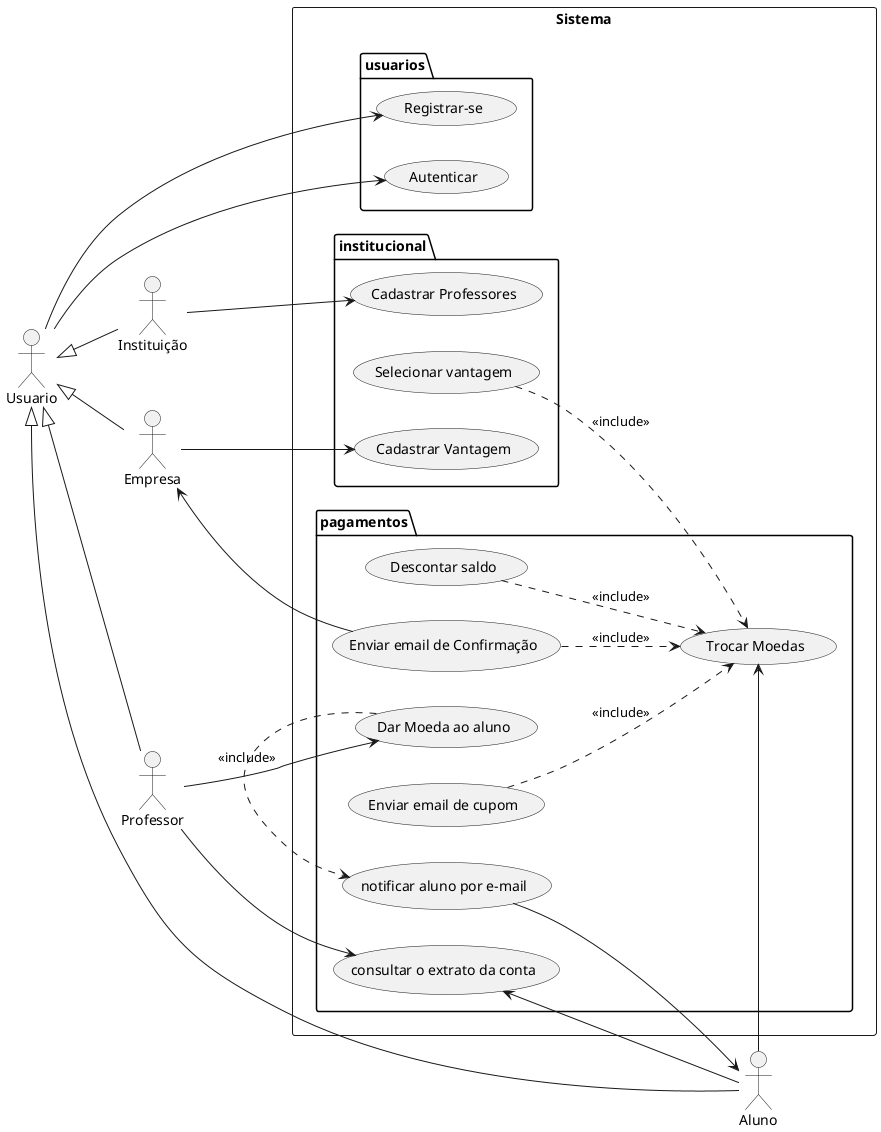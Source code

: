 @startuml Caso de Uso

left to right direction

actor "Usuario" as user
actor "Instituição" as instituicao
actor "Aluno" as aluno
actor "Professor" as professor
actor "Empresa" as empresa
rectangle "Sistema" as SistemaDeMérito {
    package usuarios{
        usecase "Registrar-se" as registrarse
        usecase "Autenticar" as autenticar
    }
    package pagamentos{
        usecase "Dar Moeda ao aluno" as darMoedaAoAluno
        usecase "notificar aluno por e-mail" as notificarAlunoPorEmail
        usecase "consultar o extrato da conta" as consultarExtratoDaConta
        usecase "Trocar Moedas" as trocarMoedas
        usecase "Descontar saldo" as descontarSaldo
        usecase "Enviar email de cupom" as enviarEmailDeCupom
        usecase "Enviar email de Confirmação" as enviarEmailDeConfirmacao
    }
    package institucional{
        usecase "Cadastrar Professores" as cadastrarProfessores
        usecase "Selecionar vantagem" as selecionarVantagem
        usecase "Cadastrar Vantagem" as cadastrarVantagem
    }
}

user -> registrarse
user -> autenticar
user <|-- aluno
user <|-- instituicao
user <|-- professor
user <|-- empresa
instituicao --> cadastrarProfessores

professor --> darMoedaAoAluno
darMoedaAoAluno .> notificarAlunoPorEmail: <<include>>
notificarAlunoPorEmail --> aluno
aluno --> consultarExtratoDaConta
professor --> consultarExtratoDaConta
aluno -> trocarMoedas
empresa --> cadastrarVantagem

selecionarVantagem ..> trocarMoedas: <<include>>
descontarSaldo ..> trocarMoedas: <<include>>
enviarEmailDeCupom ..> trocarMoedas: <<include>>
enviarEmailDeConfirmacao ..> trocarMoedas:<<include>>
enviarEmailDeConfirmacao --> empresa
@enduml
